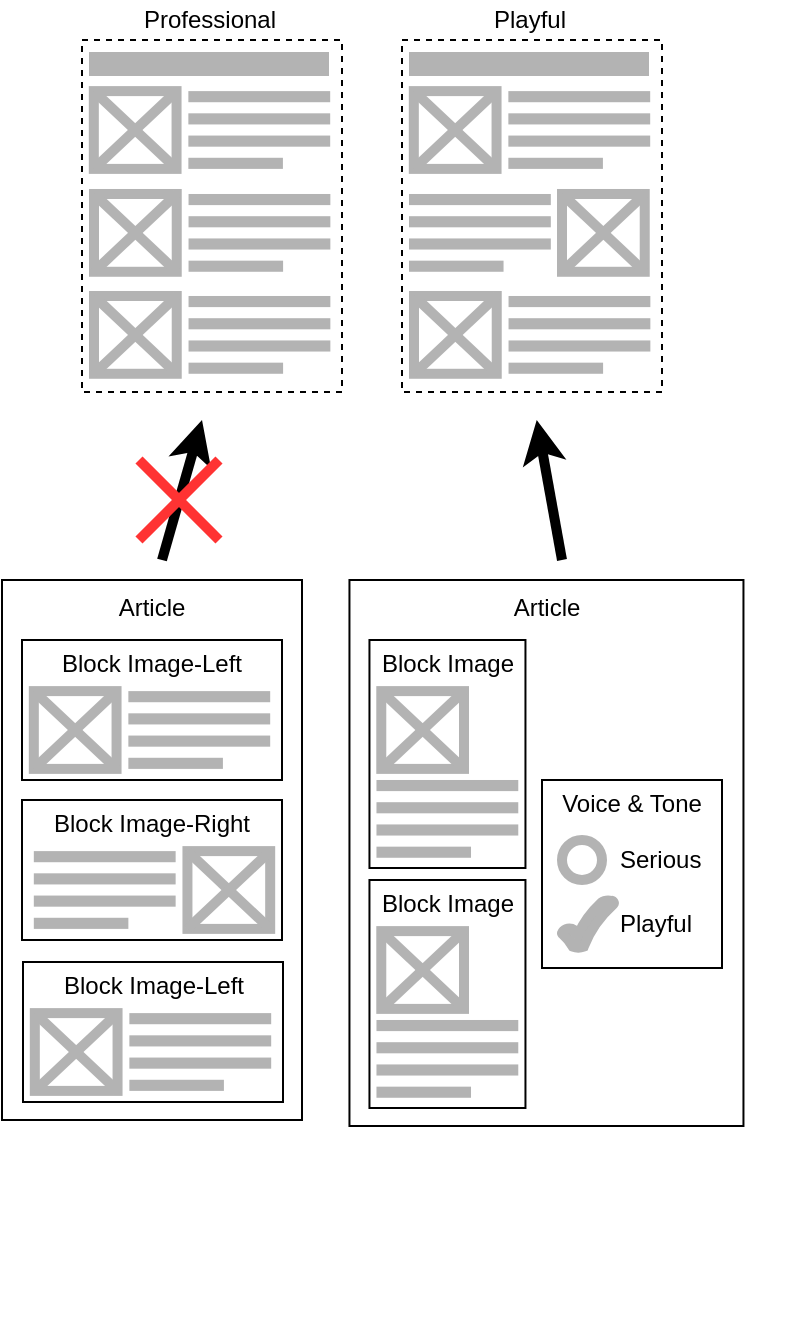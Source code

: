 <mxfile version="12.9.13" type="github">
  <diagram id="XAY0O6MmupqiCX3-Y2Fd" name="Page-1">
    <mxGraphModel dx="981" dy="526" grid="1" gridSize="10" guides="1" tooltips="1" connect="1" arrows="1" fold="1" page="1" pageScale="1" pageWidth="850" pageHeight="1100" math="0" shadow="0">
      <root>
        <mxCell id="0" />
        <mxCell id="1" parent="0" />
        <mxCell id="f3lGKb51ZhDUjjMCLyhJ-93" value="" style="rounded=0;whiteSpace=wrap;html=1;fillColor=none;verticalAlign=top;spacing=0;align=left;dashed=1;" vertex="1" parent="1">
          <mxGeometry x="60" y="40" width="130" height="176" as="geometry" />
        </mxCell>
        <mxCell id="f3lGKb51ZhDUjjMCLyhJ-1" value="Article" style="rounded=0;whiteSpace=wrap;html=1;fillColor=none;verticalAlign=top;" vertex="1" parent="1">
          <mxGeometry x="20" y="310" width="150" height="270" as="geometry" />
        </mxCell>
        <mxCell id="f3lGKb51ZhDUjjMCLyhJ-32" value="" style="group" vertex="1" connectable="0" parent="1">
          <mxGeometry x="30" y="360" width="130" height="50" as="geometry" />
        </mxCell>
        <mxCell id="f3lGKb51ZhDUjjMCLyhJ-8" value="" style="group" vertex="1" connectable="0" parent="f3lGKb51ZhDUjjMCLyhJ-32">
          <mxGeometry x="53.182" y="5.556" width="70.909" height="38.889" as="geometry" />
        </mxCell>
        <mxCell id="f3lGKb51ZhDUjjMCLyhJ-2" value="" style="rounded=0;whiteSpace=wrap;html=1;fillColor=#B3B3B3;strokeColor=none;" vertex="1" parent="f3lGKb51ZhDUjjMCLyhJ-8">
          <mxGeometry width="70.909" height="5.556" as="geometry" />
        </mxCell>
        <mxCell id="f3lGKb51ZhDUjjMCLyhJ-3" value="" style="rounded=0;whiteSpace=wrap;html=1;fillColor=#B3B3B3;strokeColor=none;" vertex="1" parent="f3lGKb51ZhDUjjMCLyhJ-8">
          <mxGeometry y="11.111" width="70.909" height="5.556" as="geometry" />
        </mxCell>
        <mxCell id="f3lGKb51ZhDUjjMCLyhJ-4" value="" style="rounded=0;whiteSpace=wrap;html=1;fillColor=#B3B3B3;strokeColor=none;" vertex="1" parent="f3lGKb51ZhDUjjMCLyhJ-8">
          <mxGeometry y="22.222" width="70.909" height="5.556" as="geometry" />
        </mxCell>
        <mxCell id="f3lGKb51ZhDUjjMCLyhJ-7" value="" style="rounded=0;whiteSpace=wrap;html=1;fillColor=#B3B3B3;strokeColor=none;" vertex="1" parent="f3lGKb51ZhDUjjMCLyhJ-8">
          <mxGeometry y="33.333" width="47.273" height="5.556" as="geometry" />
        </mxCell>
        <mxCell id="f3lGKb51ZhDUjjMCLyhJ-12" value="Block Image-Left" style="rounded=0;whiteSpace=wrap;html=1;fillColor=none;verticalAlign=top;spacing=0;" vertex="1" parent="f3lGKb51ZhDUjjMCLyhJ-32">
          <mxGeometry y="-20" width="130" height="70" as="geometry" />
        </mxCell>
        <mxCell id="f3lGKb51ZhDUjjMCLyhJ-21" value="" style="group" vertex="1" connectable="0" parent="f3lGKb51ZhDUjjMCLyhJ-32">
          <mxGeometry x="5.909" y="5.556" width="41.364" height="38.889" as="geometry" />
        </mxCell>
        <mxCell id="f3lGKb51ZhDUjjMCLyhJ-14" value="" style="rounded=0;whiteSpace=wrap;html=1;fillColor=none;strokeColor=#B3B3B3;strokeWidth=5;" vertex="1" parent="f3lGKb51ZhDUjjMCLyhJ-21">
          <mxGeometry width="41.364" height="38.889" as="geometry" />
        </mxCell>
        <mxCell id="f3lGKb51ZhDUjjMCLyhJ-17" value="" style="endArrow=none;html=1;strokeColor=#B3B3B3;exitX=0;exitY=0;exitDx=0;exitDy=0;entryX=1;entryY=1;entryDx=0;entryDy=0;strokeWidth=5;" edge="1" parent="f3lGKb51ZhDUjjMCLyhJ-21" source="f3lGKb51ZhDUjjMCLyhJ-14" target="f3lGKb51ZhDUjjMCLyhJ-14">
          <mxGeometry width="50" height="50" relative="1" as="geometry">
            <mxPoint x="15.909" y="-6.481" as="sourcePoint" />
            <mxPoint x="31.818" y="-38.889" as="targetPoint" />
          </mxGeometry>
        </mxCell>
        <mxCell id="f3lGKb51ZhDUjjMCLyhJ-18" value="" style="endArrow=none;html=1;strokeColor=#B3B3B3;exitX=0;exitY=1;exitDx=0;exitDy=0;entryX=1;entryY=0;entryDx=0;entryDy=0;strokeWidth=5;" edge="1" parent="f3lGKb51ZhDUjjMCLyhJ-21" source="f3lGKb51ZhDUjjMCLyhJ-14" target="f3lGKb51ZhDUjjMCLyhJ-14">
          <mxGeometry width="50" height="50" relative="1" as="geometry">
            <mxPoint x="3.182" y="6.481" as="sourcePoint" />
            <mxPoint x="44.545" y="45.37" as="targetPoint" />
          </mxGeometry>
        </mxCell>
        <mxCell id="f3lGKb51ZhDUjjMCLyhJ-33" value="" style="group" vertex="1" connectable="0" parent="1">
          <mxGeometry x="30" y="440" width="130" height="50" as="geometry" />
        </mxCell>
        <mxCell id="f3lGKb51ZhDUjjMCLyhJ-22" value="" style="group" vertex="1" connectable="0" parent="f3lGKb51ZhDUjjMCLyhJ-33">
          <mxGeometry x="5.909" y="5.556" width="70.909" height="38.889" as="geometry" />
        </mxCell>
        <mxCell id="f3lGKb51ZhDUjjMCLyhJ-23" value="" style="rounded=0;whiteSpace=wrap;html=1;fillColor=#B3B3B3;strokeColor=none;" vertex="1" parent="f3lGKb51ZhDUjjMCLyhJ-22">
          <mxGeometry width="70.909" height="5.556" as="geometry" />
        </mxCell>
        <mxCell id="f3lGKb51ZhDUjjMCLyhJ-24" value="" style="rounded=0;whiteSpace=wrap;html=1;fillColor=#B3B3B3;strokeColor=none;" vertex="1" parent="f3lGKb51ZhDUjjMCLyhJ-22">
          <mxGeometry y="11.111" width="70.909" height="5.556" as="geometry" />
        </mxCell>
        <mxCell id="f3lGKb51ZhDUjjMCLyhJ-25" value="" style="rounded=0;whiteSpace=wrap;html=1;fillColor=#B3B3B3;strokeColor=none;" vertex="1" parent="f3lGKb51ZhDUjjMCLyhJ-22">
          <mxGeometry y="22.222" width="70.909" height="5.556" as="geometry" />
        </mxCell>
        <mxCell id="f3lGKb51ZhDUjjMCLyhJ-26" value="" style="rounded=0;whiteSpace=wrap;html=1;fillColor=#B3B3B3;strokeColor=none;" vertex="1" parent="f3lGKb51ZhDUjjMCLyhJ-22">
          <mxGeometry y="33.333" width="47.273" height="5.556" as="geometry" />
        </mxCell>
        <mxCell id="f3lGKb51ZhDUjjMCLyhJ-27" value="Block Image-Right" style="rounded=0;whiteSpace=wrap;html=1;fillColor=none;spacing=0;verticalAlign=top;" vertex="1" parent="f3lGKb51ZhDUjjMCLyhJ-33">
          <mxGeometry y="-20" width="130" height="70" as="geometry" />
        </mxCell>
        <mxCell id="f3lGKb51ZhDUjjMCLyhJ-29" value="" style="rounded=0;whiteSpace=wrap;html=1;fillColor=none;strokeColor=#B3B3B3;strokeWidth=5;" vertex="1" parent="f3lGKb51ZhDUjjMCLyhJ-33">
          <mxGeometry x="82.727" y="5.556" width="41.364" height="38.889" as="geometry" />
        </mxCell>
        <mxCell id="f3lGKb51ZhDUjjMCLyhJ-30" value="" style="endArrow=none;html=1;strokeColor=#B3B3B3;exitX=0;exitY=0;exitDx=0;exitDy=0;entryX=1;entryY=1;entryDx=0;entryDy=0;strokeWidth=5;" edge="1" parent="f3lGKb51ZhDUjjMCLyhJ-33" source="f3lGKb51ZhDUjjMCLyhJ-29" target="f3lGKb51ZhDUjjMCLyhJ-29">
          <mxGeometry width="50" height="50" relative="1" as="geometry">
            <mxPoint x="-25.455" y="-0.926" as="sourcePoint" />
            <mxPoint x="-9.545" y="-33.333" as="targetPoint" />
          </mxGeometry>
        </mxCell>
        <mxCell id="f3lGKb51ZhDUjjMCLyhJ-31" value="" style="endArrow=none;html=1;strokeColor=#B3B3B3;exitX=0;exitY=1;exitDx=0;exitDy=0;entryX=1;entryY=0;entryDx=0;entryDy=0;strokeWidth=5;" edge="1" parent="f3lGKb51ZhDUjjMCLyhJ-33" source="f3lGKb51ZhDUjjMCLyhJ-29" target="f3lGKb51ZhDUjjMCLyhJ-29">
          <mxGeometry width="50" height="50" relative="1" as="geometry">
            <mxPoint x="-38.182" y="12.037" as="sourcePoint" />
            <mxPoint x="3.182" y="50.926" as="targetPoint" />
          </mxGeometry>
        </mxCell>
        <mxCell id="f3lGKb51ZhDUjjMCLyhJ-101" value="" style="rounded=0;whiteSpace=wrap;html=1;fillColor=#B3B3B3;strokeColor=none;" vertex="1" parent="1">
          <mxGeometry x="63.5" y="46" width="120" height="12" as="geometry" />
        </mxCell>
        <mxCell id="f3lGKb51ZhDUjjMCLyhJ-88" value="" style="group" vertex="1" connectable="0" parent="1">
          <mxGeometry x="113.182" y="65.556" width="70.909" height="38.889" as="geometry" />
        </mxCell>
        <mxCell id="f3lGKb51ZhDUjjMCLyhJ-89" value="" style="rounded=0;whiteSpace=wrap;html=1;fillColor=#B3B3B3;strokeColor=none;" vertex="1" parent="f3lGKb51ZhDUjjMCLyhJ-88">
          <mxGeometry width="70.909" height="5.556" as="geometry" />
        </mxCell>
        <mxCell id="f3lGKb51ZhDUjjMCLyhJ-90" value="" style="rounded=0;whiteSpace=wrap;html=1;fillColor=#B3B3B3;strokeColor=none;" vertex="1" parent="f3lGKb51ZhDUjjMCLyhJ-88">
          <mxGeometry y="11.111" width="70.909" height="5.556" as="geometry" />
        </mxCell>
        <mxCell id="f3lGKb51ZhDUjjMCLyhJ-91" value="" style="rounded=0;whiteSpace=wrap;html=1;fillColor=#B3B3B3;strokeColor=none;" vertex="1" parent="f3lGKb51ZhDUjjMCLyhJ-88">
          <mxGeometry y="22.222" width="70.909" height="5.556" as="geometry" />
        </mxCell>
        <mxCell id="f3lGKb51ZhDUjjMCLyhJ-92" value="" style="rounded=0;whiteSpace=wrap;html=1;fillColor=#B3B3B3;strokeColor=none;" vertex="1" parent="f3lGKb51ZhDUjjMCLyhJ-88">
          <mxGeometry y="33.333" width="47.273" height="5.556" as="geometry" />
        </mxCell>
        <mxCell id="f3lGKb51ZhDUjjMCLyhJ-94" value="" style="group" vertex="1" connectable="0" parent="1">
          <mxGeometry x="65.909" y="65.556" width="41.364" height="38.889" as="geometry" />
        </mxCell>
        <mxCell id="f3lGKb51ZhDUjjMCLyhJ-95" value="" style="rounded=0;whiteSpace=wrap;html=1;fillColor=none;strokeColor=#B3B3B3;strokeWidth=5;" vertex="1" parent="f3lGKb51ZhDUjjMCLyhJ-94">
          <mxGeometry width="41.364" height="38.889" as="geometry" />
        </mxCell>
        <mxCell id="f3lGKb51ZhDUjjMCLyhJ-96" value="" style="endArrow=none;html=1;strokeColor=#B3B3B3;exitX=0;exitY=0;exitDx=0;exitDy=0;entryX=1;entryY=1;entryDx=0;entryDy=0;strokeWidth=5;" edge="1" parent="f3lGKb51ZhDUjjMCLyhJ-94" source="f3lGKb51ZhDUjjMCLyhJ-95" target="f3lGKb51ZhDUjjMCLyhJ-95">
          <mxGeometry width="50" height="50" relative="1" as="geometry">
            <mxPoint x="15.909" y="-6.481" as="sourcePoint" />
            <mxPoint x="31.818" y="-38.889" as="targetPoint" />
          </mxGeometry>
        </mxCell>
        <mxCell id="f3lGKb51ZhDUjjMCLyhJ-97" value="" style="endArrow=none;html=1;strokeColor=#B3B3B3;exitX=0;exitY=1;exitDx=0;exitDy=0;entryX=1;entryY=0;entryDx=0;entryDy=0;strokeWidth=5;" edge="1" parent="f3lGKb51ZhDUjjMCLyhJ-94" source="f3lGKb51ZhDUjjMCLyhJ-95" target="f3lGKb51ZhDUjjMCLyhJ-95">
          <mxGeometry width="50" height="50" relative="1" as="geometry">
            <mxPoint x="3.182" y="6.481" as="sourcePoint" />
            <mxPoint x="44.545" y="45.37" as="targetPoint" />
          </mxGeometry>
        </mxCell>
        <mxCell id="f3lGKb51ZhDUjjMCLyhJ-119" value="" style="group" vertex="1" connectable="0" parent="1">
          <mxGeometry x="113.272" y="116.996" width="70.909" height="38.889" as="geometry" />
        </mxCell>
        <mxCell id="f3lGKb51ZhDUjjMCLyhJ-120" value="" style="rounded=0;whiteSpace=wrap;html=1;fillColor=#B3B3B3;strokeColor=none;" vertex="1" parent="f3lGKb51ZhDUjjMCLyhJ-119">
          <mxGeometry width="70.909" height="5.556" as="geometry" />
        </mxCell>
        <mxCell id="f3lGKb51ZhDUjjMCLyhJ-121" value="" style="rounded=0;whiteSpace=wrap;html=1;fillColor=#B3B3B3;strokeColor=none;" vertex="1" parent="f3lGKb51ZhDUjjMCLyhJ-119">
          <mxGeometry y="11.111" width="70.909" height="5.556" as="geometry" />
        </mxCell>
        <mxCell id="f3lGKb51ZhDUjjMCLyhJ-122" value="" style="rounded=0;whiteSpace=wrap;html=1;fillColor=#B3B3B3;strokeColor=none;" vertex="1" parent="f3lGKb51ZhDUjjMCLyhJ-119">
          <mxGeometry y="22.222" width="70.909" height="5.556" as="geometry" />
        </mxCell>
        <mxCell id="f3lGKb51ZhDUjjMCLyhJ-123" value="" style="rounded=0;whiteSpace=wrap;html=1;fillColor=#B3B3B3;strokeColor=none;" vertex="1" parent="f3lGKb51ZhDUjjMCLyhJ-119">
          <mxGeometry y="33.333" width="47.273" height="5.556" as="geometry" />
        </mxCell>
        <mxCell id="f3lGKb51ZhDUjjMCLyhJ-124" value="" style="group" vertex="1" connectable="0" parent="1">
          <mxGeometry x="65.999" y="116.996" width="41.364" height="38.889" as="geometry" />
        </mxCell>
        <mxCell id="f3lGKb51ZhDUjjMCLyhJ-125" value="" style="rounded=0;whiteSpace=wrap;html=1;fillColor=none;strokeColor=#B3B3B3;strokeWidth=5;" vertex="1" parent="f3lGKb51ZhDUjjMCLyhJ-124">
          <mxGeometry width="41.364" height="38.889" as="geometry" />
        </mxCell>
        <mxCell id="f3lGKb51ZhDUjjMCLyhJ-126" value="" style="endArrow=none;html=1;strokeColor=#B3B3B3;exitX=0;exitY=0;exitDx=0;exitDy=0;entryX=1;entryY=1;entryDx=0;entryDy=0;strokeWidth=5;" edge="1" parent="f3lGKb51ZhDUjjMCLyhJ-124" source="f3lGKb51ZhDUjjMCLyhJ-125" target="f3lGKb51ZhDUjjMCLyhJ-125">
          <mxGeometry width="50" height="50" relative="1" as="geometry">
            <mxPoint x="15.909" y="-6.481" as="sourcePoint" />
            <mxPoint x="31.818" y="-38.889" as="targetPoint" />
          </mxGeometry>
        </mxCell>
        <mxCell id="f3lGKb51ZhDUjjMCLyhJ-127" value="" style="endArrow=none;html=1;strokeColor=#B3B3B3;exitX=0;exitY=1;exitDx=0;exitDy=0;entryX=1;entryY=0;entryDx=0;entryDy=0;strokeWidth=5;" edge="1" parent="f3lGKb51ZhDUjjMCLyhJ-124" source="f3lGKb51ZhDUjjMCLyhJ-125" target="f3lGKb51ZhDUjjMCLyhJ-125">
          <mxGeometry width="50" height="50" relative="1" as="geometry">
            <mxPoint x="3.182" y="6.481" as="sourcePoint" />
            <mxPoint x="44.545" y="45.37" as="targetPoint" />
          </mxGeometry>
        </mxCell>
        <mxCell id="f3lGKb51ZhDUjjMCLyhJ-138" value="" style="group" vertex="1" connectable="0" parent="1">
          <mxGeometry x="113.272" y="167.996" width="70.909" height="38.889" as="geometry" />
        </mxCell>
        <mxCell id="f3lGKb51ZhDUjjMCLyhJ-139" value="" style="rounded=0;whiteSpace=wrap;html=1;fillColor=#B3B3B3;strokeColor=none;" vertex="1" parent="f3lGKb51ZhDUjjMCLyhJ-138">
          <mxGeometry width="70.909" height="5.556" as="geometry" />
        </mxCell>
        <mxCell id="f3lGKb51ZhDUjjMCLyhJ-140" value="" style="rounded=0;whiteSpace=wrap;html=1;fillColor=#B3B3B3;strokeColor=none;" vertex="1" parent="f3lGKb51ZhDUjjMCLyhJ-138">
          <mxGeometry y="11.111" width="70.909" height="5.556" as="geometry" />
        </mxCell>
        <mxCell id="f3lGKb51ZhDUjjMCLyhJ-141" value="" style="rounded=0;whiteSpace=wrap;html=1;fillColor=#B3B3B3;strokeColor=none;" vertex="1" parent="f3lGKb51ZhDUjjMCLyhJ-138">
          <mxGeometry y="22.222" width="70.909" height="5.556" as="geometry" />
        </mxCell>
        <mxCell id="f3lGKb51ZhDUjjMCLyhJ-142" value="" style="rounded=0;whiteSpace=wrap;html=1;fillColor=#B3B3B3;strokeColor=none;" vertex="1" parent="f3lGKb51ZhDUjjMCLyhJ-138">
          <mxGeometry y="33.333" width="47.273" height="5.556" as="geometry" />
        </mxCell>
        <mxCell id="f3lGKb51ZhDUjjMCLyhJ-143" value="" style="group" vertex="1" connectable="0" parent="1">
          <mxGeometry x="65.999" y="167.996" width="41.364" height="38.889" as="geometry" />
        </mxCell>
        <mxCell id="f3lGKb51ZhDUjjMCLyhJ-144" value="" style="rounded=0;whiteSpace=wrap;html=1;fillColor=none;strokeColor=#B3B3B3;strokeWidth=5;" vertex="1" parent="f3lGKb51ZhDUjjMCLyhJ-143">
          <mxGeometry width="41.364" height="38.889" as="geometry" />
        </mxCell>
        <mxCell id="f3lGKb51ZhDUjjMCLyhJ-145" value="" style="endArrow=none;html=1;strokeColor=#B3B3B3;exitX=0;exitY=0;exitDx=0;exitDy=0;entryX=1;entryY=1;entryDx=0;entryDy=0;strokeWidth=5;" edge="1" parent="f3lGKb51ZhDUjjMCLyhJ-143" source="f3lGKb51ZhDUjjMCLyhJ-144" target="f3lGKb51ZhDUjjMCLyhJ-144">
          <mxGeometry width="50" height="50" relative="1" as="geometry">
            <mxPoint x="15.909" y="-6.481" as="sourcePoint" />
            <mxPoint x="31.818" y="-38.889" as="targetPoint" />
          </mxGeometry>
        </mxCell>
        <mxCell id="f3lGKb51ZhDUjjMCLyhJ-146" value="" style="endArrow=none;html=1;strokeColor=#B3B3B3;exitX=0;exitY=1;exitDx=0;exitDy=0;entryX=1;entryY=0;entryDx=0;entryDy=0;strokeWidth=5;" edge="1" parent="f3lGKb51ZhDUjjMCLyhJ-143" source="f3lGKb51ZhDUjjMCLyhJ-144" target="f3lGKb51ZhDUjjMCLyhJ-144">
          <mxGeometry width="50" height="50" relative="1" as="geometry">
            <mxPoint x="3.182" y="6.481" as="sourcePoint" />
            <mxPoint x="44.545" y="45.37" as="targetPoint" />
          </mxGeometry>
        </mxCell>
        <mxCell id="f3lGKb51ZhDUjjMCLyhJ-147" value="Professional" style="text;html=1;strokeColor=none;fillColor=none;align=center;verticalAlign=middle;whiteSpace=wrap;rounded=0;" vertex="1" parent="1">
          <mxGeometry x="88.5" y="20" width="70" height="20" as="geometry" />
        </mxCell>
        <mxCell id="f3lGKb51ZhDUjjMCLyhJ-179" value="" style="rounded=0;whiteSpace=wrap;html=1;fillColor=none;verticalAlign=top;spacing=0;align=left;dashed=1;" vertex="1" parent="1">
          <mxGeometry x="220" y="40" width="130" height="176" as="geometry" />
        </mxCell>
        <mxCell id="f3lGKb51ZhDUjjMCLyhJ-180" value="" style="rounded=0;whiteSpace=wrap;html=1;fillColor=#B3B3B3;strokeColor=none;" vertex="1" parent="1">
          <mxGeometry x="223.5" y="46" width="120" height="12" as="geometry" />
        </mxCell>
        <mxCell id="f3lGKb51ZhDUjjMCLyhJ-181" value="" style="group" vertex="1" connectable="0" parent="1">
          <mxGeometry x="273.182" y="65.556" width="70.909" height="38.889" as="geometry" />
        </mxCell>
        <mxCell id="f3lGKb51ZhDUjjMCLyhJ-182" value="" style="rounded=0;whiteSpace=wrap;html=1;fillColor=#B3B3B3;strokeColor=none;" vertex="1" parent="f3lGKb51ZhDUjjMCLyhJ-181">
          <mxGeometry width="70.909" height="5.556" as="geometry" />
        </mxCell>
        <mxCell id="f3lGKb51ZhDUjjMCLyhJ-183" value="" style="rounded=0;whiteSpace=wrap;html=1;fillColor=#B3B3B3;strokeColor=none;" vertex="1" parent="f3lGKb51ZhDUjjMCLyhJ-181">
          <mxGeometry y="11.111" width="70.909" height="5.556" as="geometry" />
        </mxCell>
        <mxCell id="f3lGKb51ZhDUjjMCLyhJ-184" value="" style="rounded=0;whiteSpace=wrap;html=1;fillColor=#B3B3B3;strokeColor=none;" vertex="1" parent="f3lGKb51ZhDUjjMCLyhJ-181">
          <mxGeometry y="22.222" width="70.909" height="5.556" as="geometry" />
        </mxCell>
        <mxCell id="f3lGKb51ZhDUjjMCLyhJ-185" value="" style="rounded=0;whiteSpace=wrap;html=1;fillColor=#B3B3B3;strokeColor=none;" vertex="1" parent="f3lGKb51ZhDUjjMCLyhJ-181">
          <mxGeometry y="33.333" width="47.273" height="5.556" as="geometry" />
        </mxCell>
        <mxCell id="f3lGKb51ZhDUjjMCLyhJ-186" value="" style="group" vertex="1" connectable="0" parent="1">
          <mxGeometry x="225.909" y="65.556" width="41.364" height="38.889" as="geometry" />
        </mxCell>
        <mxCell id="f3lGKb51ZhDUjjMCLyhJ-187" value="" style="rounded=0;whiteSpace=wrap;html=1;fillColor=none;strokeColor=#B3B3B3;strokeWidth=5;" vertex="1" parent="f3lGKb51ZhDUjjMCLyhJ-186">
          <mxGeometry width="41.364" height="38.889" as="geometry" />
        </mxCell>
        <mxCell id="f3lGKb51ZhDUjjMCLyhJ-188" value="" style="endArrow=none;html=1;strokeColor=#B3B3B3;exitX=0;exitY=0;exitDx=0;exitDy=0;entryX=1;entryY=1;entryDx=0;entryDy=0;strokeWidth=5;" edge="1" parent="f3lGKb51ZhDUjjMCLyhJ-186" source="f3lGKb51ZhDUjjMCLyhJ-187" target="f3lGKb51ZhDUjjMCLyhJ-187">
          <mxGeometry width="50" height="50" relative="1" as="geometry">
            <mxPoint x="15.909" y="-6.481" as="sourcePoint" />
            <mxPoint x="31.818" y="-38.889" as="targetPoint" />
          </mxGeometry>
        </mxCell>
        <mxCell id="f3lGKb51ZhDUjjMCLyhJ-189" value="" style="endArrow=none;html=1;strokeColor=#B3B3B3;exitX=0;exitY=1;exitDx=0;exitDy=0;entryX=1;entryY=0;entryDx=0;entryDy=0;strokeWidth=5;" edge="1" parent="f3lGKb51ZhDUjjMCLyhJ-186" source="f3lGKb51ZhDUjjMCLyhJ-187" target="f3lGKb51ZhDUjjMCLyhJ-187">
          <mxGeometry width="50" height="50" relative="1" as="geometry">
            <mxPoint x="3.182" y="6.481" as="sourcePoint" />
            <mxPoint x="44.545" y="45.37" as="targetPoint" />
          </mxGeometry>
        </mxCell>
        <mxCell id="f3lGKb51ZhDUjjMCLyhJ-190" value="" style="group" vertex="1" connectable="0" parent="1">
          <mxGeometry x="223.502" y="116.996" width="70.909" height="38.889" as="geometry" />
        </mxCell>
        <mxCell id="f3lGKb51ZhDUjjMCLyhJ-191" value="" style="rounded=0;whiteSpace=wrap;html=1;fillColor=#B3B3B3;strokeColor=none;" vertex="1" parent="f3lGKb51ZhDUjjMCLyhJ-190">
          <mxGeometry width="70.909" height="5.556" as="geometry" />
        </mxCell>
        <mxCell id="f3lGKb51ZhDUjjMCLyhJ-192" value="" style="rounded=0;whiteSpace=wrap;html=1;fillColor=#B3B3B3;strokeColor=none;" vertex="1" parent="f3lGKb51ZhDUjjMCLyhJ-190">
          <mxGeometry y="11.111" width="70.909" height="5.556" as="geometry" />
        </mxCell>
        <mxCell id="f3lGKb51ZhDUjjMCLyhJ-193" value="" style="rounded=0;whiteSpace=wrap;html=1;fillColor=#B3B3B3;strokeColor=none;" vertex="1" parent="f3lGKb51ZhDUjjMCLyhJ-190">
          <mxGeometry y="22.222" width="70.909" height="5.556" as="geometry" />
        </mxCell>
        <mxCell id="f3lGKb51ZhDUjjMCLyhJ-194" value="" style="rounded=0;whiteSpace=wrap;html=1;fillColor=#B3B3B3;strokeColor=none;" vertex="1" parent="f3lGKb51ZhDUjjMCLyhJ-190">
          <mxGeometry y="33.333" width="47.273" height="5.556" as="geometry" />
        </mxCell>
        <mxCell id="f3lGKb51ZhDUjjMCLyhJ-199" value="" style="group" vertex="1" connectable="0" parent="1">
          <mxGeometry x="273.272" y="167.996" width="70.909" height="38.889" as="geometry" />
        </mxCell>
        <mxCell id="f3lGKb51ZhDUjjMCLyhJ-200" value="" style="rounded=0;whiteSpace=wrap;html=1;fillColor=#B3B3B3;strokeColor=none;" vertex="1" parent="f3lGKb51ZhDUjjMCLyhJ-199">
          <mxGeometry width="70.909" height="5.556" as="geometry" />
        </mxCell>
        <mxCell id="f3lGKb51ZhDUjjMCLyhJ-201" value="" style="rounded=0;whiteSpace=wrap;html=1;fillColor=#B3B3B3;strokeColor=none;" vertex="1" parent="f3lGKb51ZhDUjjMCLyhJ-199">
          <mxGeometry y="11.111" width="70.909" height="5.556" as="geometry" />
        </mxCell>
        <mxCell id="f3lGKb51ZhDUjjMCLyhJ-202" value="" style="rounded=0;whiteSpace=wrap;html=1;fillColor=#B3B3B3;strokeColor=none;" vertex="1" parent="f3lGKb51ZhDUjjMCLyhJ-199">
          <mxGeometry y="22.222" width="70.909" height="5.556" as="geometry" />
        </mxCell>
        <mxCell id="f3lGKb51ZhDUjjMCLyhJ-203" value="" style="rounded=0;whiteSpace=wrap;html=1;fillColor=#B3B3B3;strokeColor=none;" vertex="1" parent="f3lGKb51ZhDUjjMCLyhJ-199">
          <mxGeometry y="33.333" width="47.273" height="5.556" as="geometry" />
        </mxCell>
        <mxCell id="f3lGKb51ZhDUjjMCLyhJ-204" value="" style="group" vertex="1" connectable="0" parent="1">
          <mxGeometry x="225.999" y="167.996" width="41.364" height="38.889" as="geometry" />
        </mxCell>
        <mxCell id="f3lGKb51ZhDUjjMCLyhJ-205" value="" style="rounded=0;whiteSpace=wrap;html=1;fillColor=none;strokeColor=#B3B3B3;strokeWidth=5;" vertex="1" parent="f3lGKb51ZhDUjjMCLyhJ-204">
          <mxGeometry width="41.364" height="38.889" as="geometry" />
        </mxCell>
        <mxCell id="f3lGKb51ZhDUjjMCLyhJ-206" value="" style="endArrow=none;html=1;strokeColor=#B3B3B3;exitX=0;exitY=0;exitDx=0;exitDy=0;entryX=1;entryY=1;entryDx=0;entryDy=0;strokeWidth=5;" edge="1" parent="f3lGKb51ZhDUjjMCLyhJ-204" source="f3lGKb51ZhDUjjMCLyhJ-205" target="f3lGKb51ZhDUjjMCLyhJ-205">
          <mxGeometry width="50" height="50" relative="1" as="geometry">
            <mxPoint x="15.909" y="-6.481" as="sourcePoint" />
            <mxPoint x="31.818" y="-38.889" as="targetPoint" />
          </mxGeometry>
        </mxCell>
        <mxCell id="f3lGKb51ZhDUjjMCLyhJ-207" value="" style="endArrow=none;html=1;strokeColor=#B3B3B3;exitX=0;exitY=1;exitDx=0;exitDy=0;entryX=1;entryY=0;entryDx=0;entryDy=0;strokeWidth=5;" edge="1" parent="f3lGKb51ZhDUjjMCLyhJ-204" source="f3lGKb51ZhDUjjMCLyhJ-205" target="f3lGKb51ZhDUjjMCLyhJ-205">
          <mxGeometry width="50" height="50" relative="1" as="geometry">
            <mxPoint x="3.182" y="6.481" as="sourcePoint" />
            <mxPoint x="44.545" y="45.37" as="targetPoint" />
          </mxGeometry>
        </mxCell>
        <mxCell id="f3lGKb51ZhDUjjMCLyhJ-208" value="Playful" style="text;html=1;strokeColor=none;fillColor=none;align=center;verticalAlign=middle;whiteSpace=wrap;rounded=0;" vertex="1" parent="1">
          <mxGeometry x="248.5" y="20.0" width="70" height="20" as="geometry" />
        </mxCell>
        <mxCell id="f3lGKb51ZhDUjjMCLyhJ-196" value="" style="rounded=0;whiteSpace=wrap;html=1;fillColor=none;strokeColor=#B3B3B3;strokeWidth=5;" vertex="1" parent="1">
          <mxGeometry x="299.999" y="116.996" width="41.364" height="38.889" as="geometry" />
        </mxCell>
        <mxCell id="f3lGKb51ZhDUjjMCLyhJ-197" value="" style="endArrow=none;html=1;strokeColor=#B3B3B3;exitX=0;exitY=0;exitDx=0;exitDy=0;entryX=1;entryY=1;entryDx=0;entryDy=0;strokeWidth=5;" edge="1" parent="1" source="f3lGKb51ZhDUjjMCLyhJ-196" target="f3lGKb51ZhDUjjMCLyhJ-196">
          <mxGeometry width="50" height="50" relative="1" as="geometry">
            <mxPoint x="241.908" y="110.514" as="sourcePoint" />
            <mxPoint x="257.817" y="78.107" as="targetPoint" />
          </mxGeometry>
        </mxCell>
        <mxCell id="f3lGKb51ZhDUjjMCLyhJ-198" value="" style="endArrow=none;html=1;strokeColor=#B3B3B3;exitX=0;exitY=1;exitDx=0;exitDy=0;entryX=1;entryY=0;entryDx=0;entryDy=0;strokeWidth=5;" edge="1" parent="1" source="f3lGKb51ZhDUjjMCLyhJ-196" target="f3lGKb51ZhDUjjMCLyhJ-196">
          <mxGeometry width="50" height="50" relative="1" as="geometry">
            <mxPoint x="229.181" y="123.477" as="sourcePoint" />
            <mxPoint x="270.545" y="162.366" as="targetPoint" />
          </mxGeometry>
        </mxCell>
        <mxCell id="f3lGKb51ZhDUjjMCLyhJ-210" value="" style="group" vertex="1" connectable="0" parent="1">
          <mxGeometry x="193.73" y="310" width="220" height="380" as="geometry" />
        </mxCell>
        <mxCell id="f3lGKb51ZhDUjjMCLyhJ-34" value="Article" style="rounded=0;whiteSpace=wrap;html=1;fillColor=none;verticalAlign=top;" vertex="1" parent="f3lGKb51ZhDUjjMCLyhJ-210">
          <mxGeometry width="197" height="273" as="geometry" />
        </mxCell>
        <mxCell id="f3lGKb51ZhDUjjMCLyhJ-56" value="" style="group" vertex="1" connectable="0" parent="f3lGKb51ZhDUjjMCLyhJ-210">
          <mxGeometry x="10" y="30" width="78" height="114" as="geometry" />
        </mxCell>
        <mxCell id="f3lGKb51ZhDUjjMCLyhJ-41" value="Block Image" style="rounded=0;whiteSpace=wrap;html=1;fillColor=none;verticalAlign=top;spacing=0;" vertex="1" parent="f3lGKb51ZhDUjjMCLyhJ-56">
          <mxGeometry width="78" height="114" as="geometry" />
        </mxCell>
        <mxCell id="f3lGKb51ZhDUjjMCLyhJ-36" value="" style="group" vertex="1" connectable="0" parent="f3lGKb51ZhDUjjMCLyhJ-56">
          <mxGeometry x="3.5" y="69.996" width="70.909" height="38.889" as="geometry" />
        </mxCell>
        <mxCell id="f3lGKb51ZhDUjjMCLyhJ-37" value="" style="rounded=0;whiteSpace=wrap;html=1;fillColor=#B3B3B3;strokeColor=none;" vertex="1" parent="f3lGKb51ZhDUjjMCLyhJ-36">
          <mxGeometry width="70.909" height="5.556" as="geometry" />
        </mxCell>
        <mxCell id="f3lGKb51ZhDUjjMCLyhJ-38" value="" style="rounded=0;whiteSpace=wrap;html=1;fillColor=#B3B3B3;strokeColor=none;" vertex="1" parent="f3lGKb51ZhDUjjMCLyhJ-36">
          <mxGeometry y="11.111" width="70.909" height="5.556" as="geometry" />
        </mxCell>
        <mxCell id="f3lGKb51ZhDUjjMCLyhJ-39" value="" style="rounded=0;whiteSpace=wrap;html=1;fillColor=#B3B3B3;strokeColor=none;" vertex="1" parent="f3lGKb51ZhDUjjMCLyhJ-36">
          <mxGeometry y="22.222" width="70.909" height="5.556" as="geometry" />
        </mxCell>
        <mxCell id="f3lGKb51ZhDUjjMCLyhJ-40" value="" style="rounded=0;whiteSpace=wrap;html=1;fillColor=#B3B3B3;strokeColor=none;" vertex="1" parent="f3lGKb51ZhDUjjMCLyhJ-36">
          <mxGeometry y="33.333" width="47.273" height="5.556" as="geometry" />
        </mxCell>
        <mxCell id="f3lGKb51ZhDUjjMCLyhJ-42" value="" style="group" vertex="1" connectable="0" parent="f3lGKb51ZhDUjjMCLyhJ-56">
          <mxGeometry x="5.909" y="25.556" width="41.364" height="38.889" as="geometry" />
        </mxCell>
        <mxCell id="f3lGKb51ZhDUjjMCLyhJ-43" value="" style="rounded=0;whiteSpace=wrap;html=1;fillColor=none;strokeColor=#B3B3B3;strokeWidth=5;" vertex="1" parent="f3lGKb51ZhDUjjMCLyhJ-42">
          <mxGeometry width="41.364" height="38.889" as="geometry" />
        </mxCell>
        <mxCell id="f3lGKb51ZhDUjjMCLyhJ-44" value="" style="endArrow=none;html=1;strokeColor=#B3B3B3;exitX=0;exitY=0;exitDx=0;exitDy=0;entryX=1;entryY=1;entryDx=0;entryDy=0;strokeWidth=5;" edge="1" parent="f3lGKb51ZhDUjjMCLyhJ-42" source="f3lGKb51ZhDUjjMCLyhJ-43" target="f3lGKb51ZhDUjjMCLyhJ-43">
          <mxGeometry width="50" height="50" relative="1" as="geometry">
            <mxPoint x="15.909" y="-6.481" as="sourcePoint" />
            <mxPoint x="31.818" y="-38.889" as="targetPoint" />
          </mxGeometry>
        </mxCell>
        <mxCell id="f3lGKb51ZhDUjjMCLyhJ-45" value="" style="endArrow=none;html=1;strokeColor=#B3B3B3;exitX=0;exitY=1;exitDx=0;exitDy=0;entryX=1;entryY=0;entryDx=0;entryDy=0;strokeWidth=5;" edge="1" parent="f3lGKb51ZhDUjjMCLyhJ-42" source="f3lGKb51ZhDUjjMCLyhJ-43" target="f3lGKb51ZhDUjjMCLyhJ-43">
          <mxGeometry width="50" height="50" relative="1" as="geometry">
            <mxPoint x="3.182" y="6.481" as="sourcePoint" />
            <mxPoint x="44.545" y="45.37" as="targetPoint" />
          </mxGeometry>
        </mxCell>
        <mxCell id="f3lGKb51ZhDUjjMCLyhJ-57" value="" style="group" vertex="1" connectable="0" parent="f3lGKb51ZhDUjjMCLyhJ-210">
          <mxGeometry x="10" y="150" width="78" height="114" as="geometry" />
        </mxCell>
        <mxCell id="f3lGKb51ZhDUjjMCLyhJ-58" value="Block Image" style="rounded=0;whiteSpace=wrap;html=1;fillColor=none;verticalAlign=top;spacing=0;" vertex="1" parent="f3lGKb51ZhDUjjMCLyhJ-57">
          <mxGeometry width="78" height="114" as="geometry" />
        </mxCell>
        <mxCell id="f3lGKb51ZhDUjjMCLyhJ-59" value="" style="group" vertex="1" connectable="0" parent="f3lGKb51ZhDUjjMCLyhJ-57">
          <mxGeometry x="3.5" y="69.996" width="70.909" height="38.889" as="geometry" />
        </mxCell>
        <mxCell id="f3lGKb51ZhDUjjMCLyhJ-60" value="" style="rounded=0;whiteSpace=wrap;html=1;fillColor=#B3B3B3;strokeColor=none;" vertex="1" parent="f3lGKb51ZhDUjjMCLyhJ-59">
          <mxGeometry width="70.909" height="5.556" as="geometry" />
        </mxCell>
        <mxCell id="f3lGKb51ZhDUjjMCLyhJ-61" value="" style="rounded=0;whiteSpace=wrap;html=1;fillColor=#B3B3B3;strokeColor=none;" vertex="1" parent="f3lGKb51ZhDUjjMCLyhJ-59">
          <mxGeometry y="11.111" width="70.909" height="5.556" as="geometry" />
        </mxCell>
        <mxCell id="f3lGKb51ZhDUjjMCLyhJ-62" value="" style="rounded=0;whiteSpace=wrap;html=1;fillColor=#B3B3B3;strokeColor=none;" vertex="1" parent="f3lGKb51ZhDUjjMCLyhJ-59">
          <mxGeometry y="22.222" width="70.909" height="5.556" as="geometry" />
        </mxCell>
        <mxCell id="f3lGKb51ZhDUjjMCLyhJ-63" value="" style="rounded=0;whiteSpace=wrap;html=1;fillColor=#B3B3B3;strokeColor=none;" vertex="1" parent="f3lGKb51ZhDUjjMCLyhJ-59">
          <mxGeometry y="33.333" width="47.273" height="5.556" as="geometry" />
        </mxCell>
        <mxCell id="f3lGKb51ZhDUjjMCLyhJ-64" value="" style="group" vertex="1" connectable="0" parent="f3lGKb51ZhDUjjMCLyhJ-57">
          <mxGeometry x="5.909" y="25.556" width="41.364" height="38.889" as="geometry" />
        </mxCell>
        <mxCell id="f3lGKb51ZhDUjjMCLyhJ-65" value="" style="rounded=0;whiteSpace=wrap;html=1;fillColor=none;strokeColor=#B3B3B3;strokeWidth=5;" vertex="1" parent="f3lGKb51ZhDUjjMCLyhJ-64">
          <mxGeometry width="41.364" height="38.889" as="geometry" />
        </mxCell>
        <mxCell id="f3lGKb51ZhDUjjMCLyhJ-66" value="" style="endArrow=none;html=1;strokeColor=#B3B3B3;exitX=0;exitY=0;exitDx=0;exitDy=0;entryX=1;entryY=1;entryDx=0;entryDy=0;strokeWidth=5;" edge="1" parent="f3lGKb51ZhDUjjMCLyhJ-64" source="f3lGKb51ZhDUjjMCLyhJ-65" target="f3lGKb51ZhDUjjMCLyhJ-65">
          <mxGeometry width="50" height="50" relative="1" as="geometry">
            <mxPoint x="15.909" y="-6.481" as="sourcePoint" />
            <mxPoint x="31.818" y="-38.889" as="targetPoint" />
          </mxGeometry>
        </mxCell>
        <mxCell id="f3lGKb51ZhDUjjMCLyhJ-67" value="" style="endArrow=none;html=1;strokeColor=#B3B3B3;exitX=0;exitY=1;exitDx=0;exitDy=0;entryX=1;entryY=0;entryDx=0;entryDy=0;strokeWidth=5;" edge="1" parent="f3lGKb51ZhDUjjMCLyhJ-64" source="f3lGKb51ZhDUjjMCLyhJ-65" target="f3lGKb51ZhDUjjMCLyhJ-65">
          <mxGeometry width="50" height="50" relative="1" as="geometry">
            <mxPoint x="3.182" y="6.481" as="sourcePoint" />
            <mxPoint x="44.545" y="45.37" as="targetPoint" />
          </mxGeometry>
        </mxCell>
        <mxCell id="f3lGKb51ZhDUjjMCLyhJ-83" value="" style="group" vertex="1" connectable="0" parent="f3lGKb51ZhDUjjMCLyhJ-210">
          <mxGeometry x="96.27" y="100" width="90" height="94" as="geometry" />
        </mxCell>
        <mxCell id="f3lGKb51ZhDUjjMCLyhJ-69" value="Voice &amp;amp; Tone" style="rounded=0;whiteSpace=wrap;html=1;fillColor=none;verticalAlign=top;spacing=0;" vertex="1" parent="f3lGKb51ZhDUjjMCLyhJ-83">
          <mxGeometry width="90" height="94" as="geometry" />
        </mxCell>
        <mxCell id="f3lGKb51ZhDUjjMCLyhJ-79" value="Serious" style="ellipse;whiteSpace=wrap;html=1;strokeColor=#B3B3B3;strokeWidth=5;fillColor=none;labelPosition=right;verticalLabelPosition=middle;align=left;verticalAlign=middle;spacingLeft=7;" vertex="1" parent="f3lGKb51ZhDUjjMCLyhJ-83">
          <mxGeometry x="10" y="30" width="20" height="20" as="geometry" />
        </mxCell>
        <mxCell id="f3lGKb51ZhDUjjMCLyhJ-80" value="Playful" style="verticalLabelPosition=middle;verticalAlign=middle;html=1;shape=mxgraph.basic.tick;strokeColor=#B3B3B3;strokeWidth=5;fillColor=#B3B3B3;align=left;labelPosition=right;spacingLeft=1;" vertex="1" parent="f3lGKb51ZhDUjjMCLyhJ-83">
          <mxGeometry x="10" y="60" width="26" height="24" as="geometry" />
        </mxCell>
        <mxCell id="f3lGKb51ZhDUjjMCLyhJ-211" value="" style="group" vertex="1" connectable="0" parent="1">
          <mxGeometry x="30.5" y="521" width="130" height="50" as="geometry" />
        </mxCell>
        <mxCell id="f3lGKb51ZhDUjjMCLyhJ-212" value="" style="group" vertex="1" connectable="0" parent="f3lGKb51ZhDUjjMCLyhJ-211">
          <mxGeometry x="53.182" y="5.556" width="70.909" height="38.889" as="geometry" />
        </mxCell>
        <mxCell id="f3lGKb51ZhDUjjMCLyhJ-213" value="" style="rounded=0;whiteSpace=wrap;html=1;fillColor=#B3B3B3;strokeColor=none;" vertex="1" parent="f3lGKb51ZhDUjjMCLyhJ-212">
          <mxGeometry width="70.909" height="5.556" as="geometry" />
        </mxCell>
        <mxCell id="f3lGKb51ZhDUjjMCLyhJ-214" value="" style="rounded=0;whiteSpace=wrap;html=1;fillColor=#B3B3B3;strokeColor=none;" vertex="1" parent="f3lGKb51ZhDUjjMCLyhJ-212">
          <mxGeometry y="11.111" width="70.909" height="5.556" as="geometry" />
        </mxCell>
        <mxCell id="f3lGKb51ZhDUjjMCLyhJ-215" value="" style="rounded=0;whiteSpace=wrap;html=1;fillColor=#B3B3B3;strokeColor=none;" vertex="1" parent="f3lGKb51ZhDUjjMCLyhJ-212">
          <mxGeometry y="22.222" width="70.909" height="5.556" as="geometry" />
        </mxCell>
        <mxCell id="f3lGKb51ZhDUjjMCLyhJ-216" value="" style="rounded=0;whiteSpace=wrap;html=1;fillColor=#B3B3B3;strokeColor=none;" vertex="1" parent="f3lGKb51ZhDUjjMCLyhJ-212">
          <mxGeometry y="33.333" width="47.273" height="5.556" as="geometry" />
        </mxCell>
        <mxCell id="f3lGKb51ZhDUjjMCLyhJ-217" value="Block Image-Left" style="rounded=0;whiteSpace=wrap;html=1;fillColor=none;verticalAlign=top;spacing=0;" vertex="1" parent="f3lGKb51ZhDUjjMCLyhJ-211">
          <mxGeometry y="-20" width="130" height="70" as="geometry" />
        </mxCell>
        <mxCell id="f3lGKb51ZhDUjjMCLyhJ-218" value="" style="group" vertex="1" connectable="0" parent="f3lGKb51ZhDUjjMCLyhJ-211">
          <mxGeometry x="5.909" y="5.556" width="41.364" height="38.889" as="geometry" />
        </mxCell>
        <mxCell id="f3lGKb51ZhDUjjMCLyhJ-219" value="" style="rounded=0;whiteSpace=wrap;html=1;fillColor=none;strokeColor=#B3B3B3;strokeWidth=5;" vertex="1" parent="f3lGKb51ZhDUjjMCLyhJ-218">
          <mxGeometry width="41.364" height="38.889" as="geometry" />
        </mxCell>
        <mxCell id="f3lGKb51ZhDUjjMCLyhJ-220" value="" style="endArrow=none;html=1;strokeColor=#B3B3B3;exitX=0;exitY=0;exitDx=0;exitDy=0;entryX=1;entryY=1;entryDx=0;entryDy=0;strokeWidth=5;" edge="1" parent="f3lGKb51ZhDUjjMCLyhJ-218" source="f3lGKb51ZhDUjjMCLyhJ-219" target="f3lGKb51ZhDUjjMCLyhJ-219">
          <mxGeometry width="50" height="50" relative="1" as="geometry">
            <mxPoint x="15.909" y="-6.481" as="sourcePoint" />
            <mxPoint x="31.818" y="-38.889" as="targetPoint" />
          </mxGeometry>
        </mxCell>
        <mxCell id="f3lGKb51ZhDUjjMCLyhJ-221" value="" style="endArrow=none;html=1;strokeColor=#B3B3B3;exitX=0;exitY=1;exitDx=0;exitDy=0;entryX=1;entryY=0;entryDx=0;entryDy=0;strokeWidth=5;" edge="1" parent="f3lGKb51ZhDUjjMCLyhJ-218" source="f3lGKb51ZhDUjjMCLyhJ-219" target="f3lGKb51ZhDUjjMCLyhJ-219">
          <mxGeometry width="50" height="50" relative="1" as="geometry">
            <mxPoint x="3.182" y="6.481" as="sourcePoint" />
            <mxPoint x="44.545" y="45.37" as="targetPoint" />
          </mxGeometry>
        </mxCell>
        <mxCell id="f3lGKb51ZhDUjjMCLyhJ-222" value="" style="endArrow=classic;html=1;strokeColor=#000000;strokeWidth=5;" edge="1" parent="1">
          <mxGeometry width="50" height="50" relative="1" as="geometry">
            <mxPoint x="100" y="300" as="sourcePoint" />
            <mxPoint x="120" y="230" as="targetPoint" />
          </mxGeometry>
        </mxCell>
        <mxCell id="f3lGKb51ZhDUjjMCLyhJ-223" value="" style="endArrow=classic;html=1;strokeColor=#000000;strokeWidth=5;" edge="1" parent="1">
          <mxGeometry width="50" height="50" relative="1" as="geometry">
            <mxPoint x="300" y="300" as="sourcePoint" />
            <mxPoint x="287.36" y="230" as="targetPoint" />
          </mxGeometry>
        </mxCell>
        <mxCell id="f3lGKb51ZhDUjjMCLyhJ-224" value="" style="endArrow=none;html=1;strokeColor=#FF3333;strokeWidth=5;" edge="1" parent="1">
          <mxGeometry width="50" height="50" relative="1" as="geometry">
            <mxPoint x="88.5" y="290" as="sourcePoint" />
            <mxPoint x="128.5" y="250" as="targetPoint" />
          </mxGeometry>
        </mxCell>
        <mxCell id="f3lGKb51ZhDUjjMCLyhJ-225" value="" style="endArrow=none;html=1;strokeColor=#FF3333;strokeWidth=5;" edge="1" parent="1">
          <mxGeometry width="50" height="50" relative="1" as="geometry">
            <mxPoint x="88.5" y="250" as="sourcePoint" />
            <mxPoint x="128.5" y="290" as="targetPoint" />
          </mxGeometry>
        </mxCell>
      </root>
    </mxGraphModel>
  </diagram>
</mxfile>
